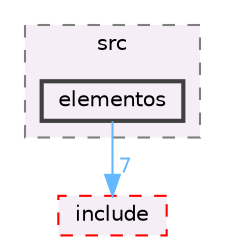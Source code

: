digraph "elementos"
{
 // LATEX_PDF_SIZE
  bgcolor="transparent";
  edge [fontname=Helvetica,fontsize=10,labelfontname=Helvetica,labelfontsize=10];
  node [fontname=Helvetica,fontsize=10,shape=box,height=0.2,width=0.4];
  compound=true
  subgraph clusterdir_c4122870b4eb0ef02862e41dabd11367 {
    graph [ bgcolor="#f6eef6", pencolor="grey50", label="src", fontname=Helvetica,fontsize=10 style="filled,dashed", URL="dir_c4122870b4eb0ef02862e41dabd11367.html",tooltip=""]
  dir_612915ab66516ba6b16d42eb71b5e3d3 [label="elementos", fillcolor="#f6eef6", color="grey25", style="filled,bold", URL="dir_612915ab66516ba6b16d42eb71b5e3d3.html",tooltip=""];
  }
  dir_9a744b5567c265deacf566b467d8af59 [label="include", fillcolor="#f6eef6", color="red", style="filled,dashed", URL="dir_9a744b5567c265deacf566b467d8af59.html",tooltip=""];
  dir_612915ab66516ba6b16d42eb71b5e3d3->dir_9a744b5567c265deacf566b467d8af59 [headlabel="7", labeldistance=1.5 headhref="dir_000013_000016.html" href="dir_000013_000016.html" color="steelblue1" fontcolor="steelblue1"];
}

